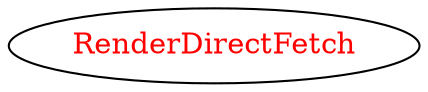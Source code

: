 digraph dependencyGraph {
 concentrate=true;
 ranksep="2.0";
 rankdir="LR"; 
 splines="ortho";
"RenderDirectFetch" [fontcolor="red"];
}